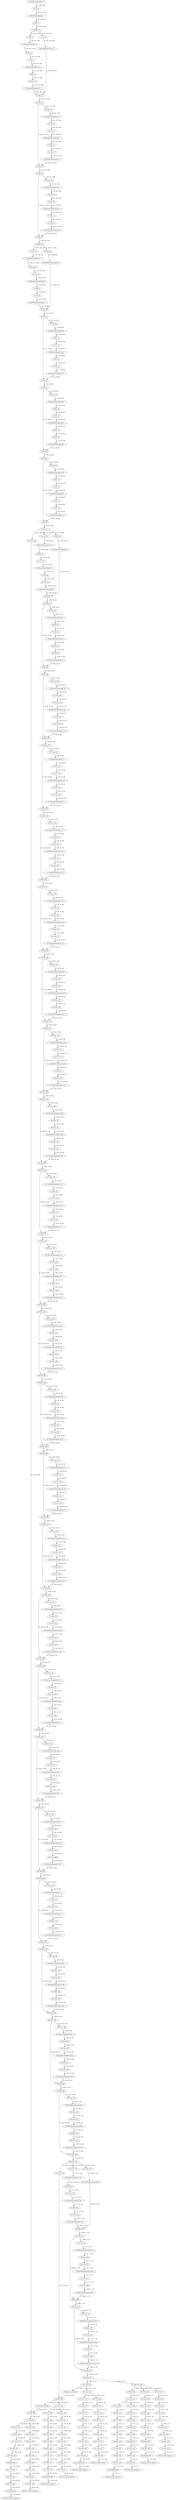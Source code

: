 strict digraph  {
"0 Conv_0" [id=0, type=Conv];
"1 BatchNormalization_1" [id=1, type=BatchNormalization];
"2 Relu_2" [id=2, type=Relu];
"3 MaxPool_3" [id=3, type=MaxPool];
"4 Conv_4" [id=4, type=Conv];
"5 BatchNormalization_5" [id=5, type=BatchNormalization];
"6 Relu_6" [id=6, type=Relu];
"7 Conv_7" [id=7, type=Conv];
"8 BatchNormalization_8" [id=8, type=BatchNormalization];
"9 Relu_9" [id=9, type=Relu];
"10 Conv_10" [id=10, type=Conv];
"11 BatchNormalization_11" [id=11, type=BatchNormalization];
"12 Conv_12" [id=12, type=Conv];
"13 BatchNormalization_13" [id=13, type=BatchNormalization];
"14 Add_14" [id=14, type=Add];
"15 Relu_15" [id=15, type=Relu];
"16 Conv_16" [id=16, type=Conv];
"17 BatchNormalization_17" [id=17, type=BatchNormalization];
"18 Relu_18" [id=18, type=Relu];
"19 Conv_19" [id=19, type=Conv];
"20 BatchNormalization_20" [id=20, type=BatchNormalization];
"21 Relu_21" [id=21, type=Relu];
"22 Conv_22" [id=22, type=Conv];
"23 BatchNormalization_23" [id=23, type=BatchNormalization];
"24 Add_24" [id=24, type=Add];
"25 Relu_25" [id=25, type=Relu];
"26 Conv_26" [id=26, type=Conv];
"27 BatchNormalization_27" [id=27, type=BatchNormalization];
"28 Relu_28" [id=28, type=Relu];
"29 Conv_29" [id=29, type=Conv];
"30 BatchNormalization_30" [id=30, type=BatchNormalization];
"31 Relu_31" [id=31, type=Relu];
"32 Conv_32" [id=32, type=Conv];
"33 BatchNormalization_33" [id=33, type=BatchNormalization];
"34 Add_34" [id=34, type=Add];
"35 Relu_35" [id=35, type=Relu];
"36 Conv_36" [id=36, type=Conv];
"37 BatchNormalization_37" [id=37, type=BatchNormalization];
"38 Relu_38" [id=38, type=Relu];
"39 Conv_39" [id=39, type=Conv];
"40 BatchNormalization_40" [id=40, type=BatchNormalization];
"41 Relu_41" [id=41, type=Relu];
"42 Conv_42" [id=42, type=Conv];
"43 BatchNormalization_43" [id=43, type=BatchNormalization];
"44 Conv_44" [id=44, type=Conv];
"45 BatchNormalization_45" [id=45, type=BatchNormalization];
"46 Add_46" [id=46, type=Add];
"47 Relu_47" [id=47, type=Relu];
"48 Conv_48" [id=48, type=Conv];
"49 BatchNormalization_49" [id=49, type=BatchNormalization];
"50 Relu_50" [id=50, type=Relu];
"51 Conv_51" [id=51, type=Conv];
"52 BatchNormalization_52" [id=52, type=BatchNormalization];
"53 Relu_53" [id=53, type=Relu];
"54 Conv_54" [id=54, type=Conv];
"55 BatchNormalization_55" [id=55, type=BatchNormalization];
"56 Add_56" [id=56, type=Add];
"57 Relu_57" [id=57, type=Relu];
"58 Conv_58" [id=58, type=Conv];
"59 BatchNormalization_59" [id=59, type=BatchNormalization];
"60 Relu_60" [id=60, type=Relu];
"61 Conv_61" [id=61, type=Conv];
"62 BatchNormalization_62" [id=62, type=BatchNormalization];
"63 Relu_63" [id=63, type=Relu];
"64 Conv_64" [id=64, type=Conv];
"65 BatchNormalization_65" [id=65, type=BatchNormalization];
"66 Add_66" [id=66, type=Add];
"67 Relu_67" [id=67, type=Relu];
"68 Conv_68" [id=68, type=Conv];
"69 BatchNormalization_69" [id=69, type=BatchNormalization];
"70 Relu_70" [id=70, type=Relu];
"71 Conv_71" [id=71, type=Conv];
"72 BatchNormalization_72" [id=72, type=BatchNormalization];
"73 Relu_73" [id=73, type=Relu];
"74 Conv_74" [id=74, type=Conv];
"75 BatchNormalization_75" [id=75, type=BatchNormalization];
"76 Add_76" [id=76, type=Add];
"77 Relu_77" [id=77, type=Relu];
"78 Conv_78" [id=78, type=Conv];
"79 BatchNormalization_79" [id=79, type=BatchNormalization];
"80 Relu_80" [id=80, type=Relu];
"81 Conv_81" [id=81, type=Conv];
"82 BatchNormalization_82" [id=82, type=BatchNormalization];
"83 Relu_83" [id=83, type=Relu];
"84 Conv_84" [id=84, type=Conv];
"85 BatchNormalization_85" [id=85, type=BatchNormalization];
"86 Conv_86" [id=86, type=Conv];
"87 BatchNormalization_87" [id=87, type=BatchNormalization];
"88 Add_88" [id=88, type=Add];
"89 Relu_89" [id=89, type=Relu];
"90 Conv_90" [id=90, type=Conv];
"91 BatchNormalization_91" [id=91, type=BatchNormalization];
"92 Relu_92" [id=92, type=Relu];
"93 Conv_93" [id=93, type=Conv];
"94 BatchNormalization_94" [id=94, type=BatchNormalization];
"95 Relu_95" [id=95, type=Relu];
"96 Conv_96" [id=96, type=Conv];
"97 BatchNormalization_97" [id=97, type=BatchNormalization];
"98 Add_98" [id=98, type=Add];
"99 Relu_99" [id=99, type=Relu];
"100 Conv_100" [id=100, type=Conv];
"101 BatchNormalization_101" [id=101, type=BatchNormalization];
"102 Relu_102" [id=102, type=Relu];
"103 Conv_103" [id=103, type=Conv];
"104 BatchNormalization_104" [id=104, type=BatchNormalization];
"105 Relu_105" [id=105, type=Relu];
"106 Conv_106" [id=106, type=Conv];
"107 BatchNormalization_107" [id=107, type=BatchNormalization];
"108 Add_108" [id=108, type=Add];
"109 Relu_109" [id=109, type=Relu];
"110 Conv_110" [id=110, type=Conv];
"111 BatchNormalization_111" [id=111, type=BatchNormalization];
"112 Relu_112" [id=112, type=Relu];
"113 Conv_113" [id=113, type=Conv];
"114 BatchNormalization_114" [id=114, type=BatchNormalization];
"115 Relu_115" [id=115, type=Relu];
"116 Conv_116" [id=116, type=Conv];
"117 BatchNormalization_117" [id=117, type=BatchNormalization];
"118 Add_118" [id=118, type=Add];
"119 Relu_119" [id=119, type=Relu];
"120 Conv_120" [id=120, type=Conv];
"121 BatchNormalization_121" [id=121, type=BatchNormalization];
"122 Relu_122" [id=122, type=Relu];
"123 Conv_123" [id=123, type=Conv];
"124 BatchNormalization_124" [id=124, type=BatchNormalization];
"125 Relu_125" [id=125, type=Relu];
"126 Conv_126" [id=126, type=Conv];
"127 BatchNormalization_127" [id=127, type=BatchNormalization];
"128 Add_128" [id=128, type=Add];
"129 Relu_129" [id=129, type=Relu];
"130 Conv_130" [id=130, type=Conv];
"131 BatchNormalization_131" [id=131, type=BatchNormalization];
"132 Relu_132" [id=132, type=Relu];
"133 Conv_133" [id=133, type=Conv];
"134 BatchNormalization_134" [id=134, type=BatchNormalization];
"135 Relu_135" [id=135, type=Relu];
"136 Conv_136" [id=136, type=Conv];
"137 BatchNormalization_137" [id=137, type=BatchNormalization];
"138 Add_138" [id=138, type=Add];
"139 Relu_139" [id=139, type=Relu];
"140 Conv_140" [id=140, type=Conv];
"141 BatchNormalization_141" [id=141, type=BatchNormalization];
"142 Relu_142" [id=142, type=Relu];
"143 Conv_143" [id=143, type=Conv];
"144 BatchNormalization_144" [id=144, type=BatchNormalization];
"145 Relu_145" [id=145, type=Relu];
"146 Conv_146" [id=146, type=Conv];
"147 BatchNormalization_147" [id=147, type=BatchNormalization];
"148 Add_148" [id=148, type=Add];
"149 Relu_149" [id=149, type=Relu];
"150 Conv_150" [id=150, type=Conv];
"151 BatchNormalization_151" [id=151, type=BatchNormalization];
"152 Relu_152" [id=152, type=Relu];
"153 Conv_153" [id=153, type=Conv];
"154 BatchNormalization_154" [id=154, type=BatchNormalization];
"155 Relu_155" [id=155, type=Relu];
"156 Conv_156" [id=156, type=Conv];
"157 BatchNormalization_157" [id=157, type=BatchNormalization];
"158 Add_158" [id=158, type=Add];
"159 Relu_159" [id=159, type=Relu];
"160 Conv_160" [id=160, type=Conv];
"161 BatchNormalization_161" [id=161, type=BatchNormalization];
"162 Relu_162" [id=162, type=Relu];
"163 Conv_163" [id=163, type=Conv];
"164 BatchNormalization_164" [id=164, type=BatchNormalization];
"165 Relu_165" [id=165, type=Relu];
"166 Conv_166" [id=166, type=Conv];
"167 BatchNormalization_167" [id=167, type=BatchNormalization];
"168 Add_168" [id=168, type=Add];
"169 Relu_169" [id=169, type=Relu];
"170 Conv_170" [id=170, type=Conv];
"171 BatchNormalization_171" [id=171, type=BatchNormalization];
"172 Relu_172" [id=172, type=Relu];
"173 Conv_173" [id=173, type=Conv];
"174 BatchNormalization_174" [id=174, type=BatchNormalization];
"175 Relu_175" [id=175, type=Relu];
"176 Conv_176" [id=176, type=Conv];
"177 BatchNormalization_177" [id=177, type=BatchNormalization];
"178 Add_178" [id=178, type=Add];
"179 Relu_179" [id=179, type=Relu];
"180 Conv_180" [id=180, type=Conv];
"181 BatchNormalization_181" [id=181, type=BatchNormalization];
"182 Relu_182" [id=182, type=Relu];
"183 Conv_183" [id=183, type=Conv];
"184 BatchNormalization_184" [id=184, type=BatchNormalization];
"185 Relu_185" [id=185, type=Relu];
"186 Conv_186" [id=186, type=Conv];
"187 BatchNormalization_187" [id=187, type=BatchNormalization];
"188 Add_188" [id=188, type=Add];
"189 Relu_189" [id=189, type=Relu];
"190 Conv_190" [id=190, type=Conv];
"191 BatchNormalization_191" [id=191, type=BatchNormalization];
"192 Relu_192" [id=192, type=Relu];
"193 Conv_193" [id=193, type=Conv];
"194 BatchNormalization_194" [id=194, type=BatchNormalization];
"195 Relu_195" [id=195, type=Relu];
"196 Conv_196" [id=196, type=Conv];
"197 BatchNormalization_197" [id=197, type=BatchNormalization];
"198 Add_198" [id=198, type=Add];
"199 Relu_199" [id=199, type=Relu];
"200 Conv_200" [id=200, type=Conv];
"201 BatchNormalization_201" [id=201, type=BatchNormalization];
"202 Relu_202" [id=202, type=Relu];
"203 Conv_203" [id=203, type=Conv];
"204 BatchNormalization_204" [id=204, type=BatchNormalization];
"205 Relu_205" [id=205, type=Relu];
"206 Conv_206" [id=206, type=Conv];
"207 BatchNormalization_207" [id=207, type=BatchNormalization];
"208 Add_208" [id=208, type=Add];
"209 Relu_209" [id=209, type=Relu];
"210 Conv_210" [id=210, type=Conv];
"211 BatchNormalization_211" [id=211, type=BatchNormalization];
"212 Relu_212" [id=212, type=Relu];
"213 Conv_213" [id=213, type=Conv];
"214 BatchNormalization_214" [id=214, type=BatchNormalization];
"215 Relu_215" [id=215, type=Relu];
"216 Conv_216" [id=216, type=Conv];
"217 BatchNormalization_217" [id=217, type=BatchNormalization];
"218 Add_218" [id=218, type=Add];
"219 Relu_219" [id=219, type=Relu];
"220 Conv_220" [id=220, type=Conv];
"221 BatchNormalization_221" [id=221, type=BatchNormalization];
"222 Relu_222" [id=222, type=Relu];
"223 Conv_223" [id=223, type=Conv];
"224 BatchNormalization_224" [id=224, type=BatchNormalization];
"225 Relu_225" [id=225, type=Relu];
"226 Conv_226" [id=226, type=Conv];
"227 BatchNormalization_227" [id=227, type=BatchNormalization];
"228 Add_228" [id=228, type=Add];
"229 Relu_229" [id=229, type=Relu];
"230 Conv_230" [id=230, type=Conv];
"231 BatchNormalization_231" [id=231, type=BatchNormalization];
"232 Relu_232" [id=232, type=Relu];
"233 Conv_233" [id=233, type=Conv];
"234 BatchNormalization_234" [id=234, type=BatchNormalization];
"235 Relu_235" [id=235, type=Relu];
"236 Conv_236" [id=236, type=Conv];
"237 BatchNormalization_237" [id=237, type=BatchNormalization];
"238 Add_238" [id=238, type=Add];
"239 Relu_239" [id=239, type=Relu];
"240 Conv_240" [id=240, type=Conv];
"241 BatchNormalization_241" [id=241, type=BatchNormalization];
"242 Relu_242" [id=242, type=Relu];
"243 Conv_243" [id=243, type=Conv];
"244 BatchNormalization_244" [id=244, type=BatchNormalization];
"245 Relu_245" [id=245, type=Relu];
"246 Conv_246" [id=246, type=Conv];
"247 BatchNormalization_247" [id=247, type=BatchNormalization];
"248 Add_248" [id=248, type=Add];
"249 Relu_249" [id=249, type=Relu];
"250 Conv_250" [id=250, type=Conv];
"251 BatchNormalization_251" [id=251, type=BatchNormalization];
"252 Relu_252" [id=252, type=Relu];
"253 Conv_253" [id=253, type=Conv];
"254 BatchNormalization_254" [id=254, type=BatchNormalization];
"255 Relu_255" [id=255, type=Relu];
"256 Conv_256" [id=256, type=Conv];
"257 BatchNormalization_257" [id=257, type=BatchNormalization];
"258 Add_258" [id=258, type=Add];
"259 Relu_259" [id=259, type=Relu];
"260 Conv_260" [id=260, type=Conv];
"261 BatchNormalization_261" [id=261, type=BatchNormalization];
"262 Relu_262" [id=262, type=Relu];
"263 Conv_263" [id=263, type=Conv];
"264 BatchNormalization_264" [id=264, type=BatchNormalization];
"265 Relu_265" [id=265, type=Relu];
"266 Conv_266" [id=266, type=Conv];
"267 BatchNormalization_267" [id=267, type=BatchNormalization];
"268 Add_268" [id=268, type=Add];
"269 Relu_269" [id=269, type=Relu];
"270 Conv_270" [id=270, type=Conv];
"271 BatchNormalization_271" [id=271, type=BatchNormalization];
"272 Relu_272" [id=272, type=Relu];
"273 Conv_273" [id=273, type=Conv];
"274 BatchNormalization_274" [id=274, type=BatchNormalization];
"275 Relu_275" [id=275, type=Relu];
"276 Conv_276" [id=276, type=Conv];
"277 BatchNormalization_277" [id=277, type=BatchNormalization];
"278 Add_278" [id=278, type=Add];
"279 Relu_279" [id=279, type=Relu];
"280 Conv_280" [id=280, type=Conv];
"281 BatchNormalization_281" [id=281, type=BatchNormalization];
"282 Relu_282" [id=282, type=Relu];
"283 Conv_283" [id=283, type=Conv];
"284 BatchNormalization_284" [id=284, type=BatchNormalization];
"285 Relu_285" [id=285, type=Relu];
"286 Conv_286" [id=286, type=Conv];
"287 BatchNormalization_287" [id=287, type=BatchNormalization];
"288 Add_288" [id=288, type=Add];
"289 Relu_289" [id=289, type=Relu];
"290 Conv_290" [id=290, type=Conv];
"291 BatchNormalization_291" [id=291, type=BatchNormalization];
"292 Relu_292" [id=292, type=Relu];
"293 Conv_293" [id=293, type=Conv];
"294 BatchNormalization_294" [id=294, type=BatchNormalization];
"295 Relu_295" [id=295, type=Relu];
"296 Conv_296" [id=296, type=Conv];
"297 BatchNormalization_297" [id=297, type=BatchNormalization];
"298 Add_298" [id=298, type=Add];
"299 Relu_299" [id=299, type=Relu];
"300 Conv_300" [id=300, type=Conv];
"301 BatchNormalization_301" [id=301, type=BatchNormalization];
"302 Relu_302" [id=302, type=Relu];
"303 Conv_303" [id=303, type=Conv];
"304 BatchNormalization_304" [id=304, type=BatchNormalization];
"305 Relu_305" [id=305, type=Relu];
"306 Conv_306" [id=306, type=Conv];
"307 BatchNormalization_307" [id=307, type=BatchNormalization];
"308 Add_308" [id=308, type=Add];
"309 Relu_309" [id=309, type=Relu];
"310 Conv_310" [id=310, type=Conv];
"311 BatchNormalization_311" [id=311, type=BatchNormalization];
"312 Relu_312" [id=312, type=Relu];
"313 Conv_313" [id=313, type=Conv];
"314 BatchNormalization_314" [id=314, type=BatchNormalization];
"315 Relu_315" [id=315, type=Relu];
"316 Conv_316" [id=316, type=Conv];
"317 BatchNormalization_317" [id=317, type=BatchNormalization];
"318 Conv_318" [id=318, type=Conv];
"319 BatchNormalization_319" [id=319, type=BatchNormalization];
"320 Add_320" [id=320, type=Add];
"321 Relu_321" [id=321, type=Relu];
"322 Conv_322" [id=322, type=Conv];
"323 BatchNormalization_323" [id=323, type=BatchNormalization];
"324 Relu_324" [id=324, type=Relu];
"325 Conv_325" [id=325, type=Conv];
"326 BatchNormalization_326" [id=326, type=BatchNormalization];
"327 Relu_327" [id=327, type=Relu];
"328 Conv_328" [id=328, type=Conv];
"329 BatchNormalization_329" [id=329, type=BatchNormalization];
"330 Add_330" [id=330, type=Add];
"331 Relu_331" [id=331, type=Relu];
"332 Conv_332" [id=332, type=Conv];
"333 BatchNormalization_333" [id=333, type=BatchNormalization];
"334 Relu_334" [id=334, type=Relu];
"335 Conv_335" [id=335, type=Conv];
"336 BatchNormalization_336" [id=336, type=BatchNormalization];
"337 Relu_337" [id=337, type=Relu];
"338 Conv_338" [id=338, type=Conv];
"339 BatchNormalization_339" [id=339, type=BatchNormalization];
"340 Add_340" [id=340, type=Add];
"341 Relu_341" [id=341, type=Relu];
"342 Conv_342" [id=342, type=Conv];
"343 Conv_343" [id=343, type=Conv];
"344 Resize_nncf_345" [id=344, type=Resize];
"345 Add_345" [id=345, type=Add];
"346 Conv_346" [id=346, type=Conv];
"347 Resize_nncf_349" [id=347, type=Resize];
"348 Add_348" [id=348, type=Add];
"349 Conv_349" [id=349, type=Conv];
"350 Relu_350" [id=350, type=Relu];
"351 Conv_351" [id=351, type=Conv];
"352 Conv_352" [id=352, type=Conv];
"353 Conv_353" [id=353, type=Conv];
"354 Conv_354" [id=354, type=Conv];
"355 Conv_355" [id=355, type=Conv];
"356 Relu_356" [id=356, type=Relu];
"357 Conv_357" [id=357, type=Conv];
"358 Relu_358" [id=358, type=Relu];
"359 Conv_359" [id=359, type=Conv];
"360 Relu_360" [id=360, type=Relu];
"361 Conv_361" [id=361, type=Conv];
"362 Relu_362" [id=362, type=Relu];
"363 Conv_363" [id=363, type=Conv];
"364 Conv_364" [id=364, type=Conv];
"365 Relu_365" [id=365, type=Relu];
"366 Conv_366" [id=366, type=Conv];
"367 Relu_367" [id=367, type=Relu];
"368 Conv_368" [id=368, type=Conv];
"369 Relu_369" [id=369, type=Relu];
"370 Conv_370" [id=370, type=Conv];
"371 Relu_371" [id=371, type=Relu];
"372 Conv_372" [id=372, type=Conv];
"373 Conv_373" [id=373, type=Conv];
"374 Relu_374" [id=374, type=Relu];
"375 Conv_375" [id=375, type=Conv];
"376 Relu_376" [id=376, type=Relu];
"377 Conv_377" [id=377, type=Conv];
"378 Relu_378" [id=378, type=Relu];
"379 Conv_379" [id=379, type=Conv];
"380 Relu_380" [id=380, type=Relu];
"381 Conv_381" [id=381, type=Conv];
"382 Conv_382" [id=382, type=Conv];
"383 Relu_383" [id=383, type=Relu];
"384 Conv_384" [id=384, type=Conv];
"385 Relu_385" [id=385, type=Relu];
"386 Conv_386" [id=386, type=Conv];
"387 Relu_387" [id=387, type=Relu];
"388 Conv_388" [id=388, type=Conv];
"389 Relu_389" [id=389, type=Relu];
"390 Conv_390" [id=390, type=Conv];
"391 Conv_391" [id=391, type=Conv];
"392 Relu_392" [id=392, type=Relu];
"393 Conv_393" [id=393, type=Conv];
"394 Relu_394" [id=394, type=Relu];
"395 Conv_395" [id=395, type=Conv];
"396 Relu_396" [id=396, type=Relu];
"397 Conv_397" [id=397, type=Conv];
"398 Relu_398" [id=398, type=Relu];
"399 Conv_399" [id=399, type=Conv];
"400 Conv_400" [id=400, type=Conv];
"401 Relu_401" [id=401, type=Relu];
"402 Conv_402" [id=402, type=Conv];
"403 Relu_403" [id=403, type=Relu];
"404 Conv_404" [id=404, type=Conv];
"405 Relu_405" [id=405, type=Relu];
"406 Conv_406" [id=406, type=Conv];
"407 Relu_407" [id=407, type=Relu];
"408 Conv_408" [id=408, type=Conv];
"409 Conv_409" [id=409, type=Conv];
"410 Relu_410" [id=410, type=Relu];
"411 Conv_411" [id=411, type=Conv];
"412 Relu_412" [id=412, type=Relu];
"413 Conv_413" [id=413, type=Conv];
"414 Relu_414" [id=414, type=Relu];
"415 Conv_415" [id=415, type=Conv];
"416 Relu_416" [id=416, type=Relu];
"417 Conv_417" [id=417, type=Conv];
"418 Conv_418" [id=418, type=Conv];
"419 Relu_419" [id=419, type=Relu];
"420 Conv_420" [id=420, type=Conv];
"421 Relu_421" [id=421, type=Relu];
"422 Conv_422" [id=422, type=Conv];
"423 Relu_423" [id=423, type=Relu];
"424 Conv_424" [id=424, type=Conv];
"425 Relu_425" [id=425, type=Relu];
"426 Conv_426" [id=426, type=Conv];
"427 Conv_427" [id=427, type=Conv];
"428 Relu_428" [id=428, type=Relu];
"429 Conv_429" [id=429, type=Conv];
"430 Relu_430" [id=430, type=Relu];
"431 Conv_431" [id=431, type=Conv];
"432 Relu_432" [id=432, type=Relu];
"433 Conv_433" [id=433, type=Conv];
"434 Relu_434" [id=434, type=Relu];
"435 Conv_435" [id=435, type=Conv];
"436 Conv_436" [id=436, type=Conv];
"437 Relu_437" [id=437, type=Relu];
"438 Conv_438" [id=438, type=Conv];
"439 Relu_439" [id=439, type=Relu];
"440 Conv_440" [id=440, type=Conv];
"441 Relu_441" [id=441, type=Relu];
"442 Conv_442" [id=442, type=Conv];
"443 Relu_443" [id=443, type=Relu];
"444 Conv_444" [id=444, type=Conv];
"445 Sigmoid_445" [id=445, type=Sigmoid];
"446 Sigmoid_446" [id=446, type=Sigmoid];
"447 Sigmoid_447" [id=447, type=Sigmoid];
"448 Sigmoid_448" [id=448, type=Sigmoid];
"449 Sigmoid_449" [id=449, type=Sigmoid];
"450 nncf_model_input_0" [id=450, type=nncf_model_input];
"451 nncf_model_output_0" [id=451, type=nncf_model_output];
"452 nncf_model_output_1" [id=452, type=nncf_model_output];
"453 nncf_model_output_2" [id=453, type=nncf_model_output];
"454 nncf_model_output_3" [id=454, type=nncf_model_output];
"455 nncf_model_output_4" [id=455, type=nncf_model_output];
"456 nncf_model_output_5" [id=456, type=nncf_model_output];
"457 nncf_model_output_6" [id=457, type=nncf_model_output];
"458 nncf_model_output_7" [id=458, type=nncf_model_output];
"459 nncf_model_output_8" [id=459, type=nncf_model_output];
"460 nncf_model_output_9" [id=460, type=nncf_model_output];
"0 Conv_0" -> "1 BatchNormalization_1"  [label="[1, 64, 240, 320]", style=solid];
"1 BatchNormalization_1" -> "2 Relu_2"  [label="[1, 64, 240, 320]", style=solid];
"2 Relu_2" -> "3 MaxPool_3"  [label="[1, 64, 240, 320]", style=solid];
"3 MaxPool_3" -> "4 Conv_4"  [label="[1, 64, 120, 160]", style=solid];
"3 MaxPool_3" -> "12 Conv_12"  [label="[1, 64, 120, 160]", style=solid];
"4 Conv_4" -> "5 BatchNormalization_5"  [label="[1, 64, 120, 160]", style=solid];
"5 BatchNormalization_5" -> "6 Relu_6"  [label="[1, 64, 120, 160]", style=solid];
"6 Relu_6" -> "7 Conv_7"  [label="[1, 64, 120, 160]", style=solid];
"7 Conv_7" -> "8 BatchNormalization_8"  [label="[1, 64, 120, 160]", style=solid];
"8 BatchNormalization_8" -> "9 Relu_9"  [label="[1, 64, 120, 160]", style=solid];
"9 Relu_9" -> "10 Conv_10"  [label="[1, 64, 120, 160]", style=solid];
"10 Conv_10" -> "11 BatchNormalization_11"  [label="[1, 256, 120, 160]", style=solid];
"11 BatchNormalization_11" -> "14 Add_14"  [label="[1, 256, 120, 160]", style=solid];
"12 Conv_12" -> "13 BatchNormalization_13"  [label="[1, 256, 120, 160]", style=solid];
"13 BatchNormalization_13" -> "14 Add_14"  [label="[1, 256, 120, 160]", style=solid];
"14 Add_14" -> "15 Relu_15"  [label="[1, 256, 120, 160]", style=solid];
"15 Relu_15" -> "16 Conv_16"  [label="[1, 256, 120, 160]", style=solid];
"15 Relu_15" -> "24 Add_24"  [label="[1, 256, 120, 160]", style=solid];
"16 Conv_16" -> "17 BatchNormalization_17"  [label="[1, 64, 120, 160]", style=solid];
"17 BatchNormalization_17" -> "18 Relu_18"  [label="[1, 64, 120, 160]", style=solid];
"18 Relu_18" -> "19 Conv_19"  [label="[1, 64, 120, 160]", style=solid];
"19 Conv_19" -> "20 BatchNormalization_20"  [label="[1, 64, 120, 160]", style=solid];
"20 BatchNormalization_20" -> "21 Relu_21"  [label="[1, 64, 120, 160]", style=solid];
"21 Relu_21" -> "22 Conv_22"  [label="[1, 64, 120, 160]", style=solid];
"22 Conv_22" -> "23 BatchNormalization_23"  [label="[1, 256, 120, 160]", style=solid];
"23 BatchNormalization_23" -> "24 Add_24"  [label="[1, 256, 120, 160]", style=solid];
"24 Add_24" -> "25 Relu_25"  [label="[1, 256, 120, 160]", style=solid];
"25 Relu_25" -> "26 Conv_26"  [label="[1, 256, 120, 160]", style=solid];
"25 Relu_25" -> "34 Add_34"  [label="[1, 256, 120, 160]", style=solid];
"26 Conv_26" -> "27 BatchNormalization_27"  [label="[1, 64, 120, 160]", style=solid];
"27 BatchNormalization_27" -> "28 Relu_28"  [label="[1, 64, 120, 160]", style=solid];
"28 Relu_28" -> "29 Conv_29"  [label="[1, 64, 120, 160]", style=solid];
"29 Conv_29" -> "30 BatchNormalization_30"  [label="[1, 64, 120, 160]", style=solid];
"30 BatchNormalization_30" -> "31 Relu_31"  [label="[1, 64, 120, 160]", style=solid];
"31 Relu_31" -> "32 Conv_32"  [label="[1, 64, 120, 160]", style=solid];
"32 Conv_32" -> "33 BatchNormalization_33"  [label="[1, 256, 120, 160]", style=solid];
"33 BatchNormalization_33" -> "34 Add_34"  [label="[1, 256, 120, 160]", style=solid];
"34 Add_34" -> "35 Relu_35"  [label="[1, 256, 120, 160]", style=solid];
"35 Relu_35" -> "36 Conv_36"  [label="[1, 256, 120, 160]", style=solid];
"35 Relu_35" -> "44 Conv_44"  [label="[1, 256, 120, 160]", style=solid];
"36 Conv_36" -> "37 BatchNormalization_37"  [label="[1, 128, 120, 160]", style=solid];
"37 BatchNormalization_37" -> "38 Relu_38"  [label="[1, 128, 120, 160]", style=solid];
"38 Relu_38" -> "39 Conv_39"  [label="[1, 128, 120, 160]", style=solid];
"39 Conv_39" -> "40 BatchNormalization_40"  [label="[1, 128, 60, 80]", style=solid];
"40 BatchNormalization_40" -> "41 Relu_41"  [label="[1, 128, 60, 80]", style=solid];
"41 Relu_41" -> "42 Conv_42"  [label="[1, 128, 60, 80]", style=solid];
"42 Conv_42" -> "43 BatchNormalization_43"  [label="[1, 512, 60, 80]", style=solid];
"43 BatchNormalization_43" -> "46 Add_46"  [label="[1, 512, 60, 80]", style=solid];
"44 Conv_44" -> "45 BatchNormalization_45"  [label="[1, 512, 60, 80]", style=solid];
"45 BatchNormalization_45" -> "46 Add_46"  [label="[1, 512, 60, 80]", style=solid];
"46 Add_46" -> "47 Relu_47"  [label="[1, 512, 60, 80]", style=solid];
"47 Relu_47" -> "48 Conv_48"  [label="[1, 512, 60, 80]", style=solid];
"47 Relu_47" -> "56 Add_56"  [label="[1, 512, 60, 80]", style=solid];
"48 Conv_48" -> "49 BatchNormalization_49"  [label="[1, 128, 60, 80]", style=solid];
"49 BatchNormalization_49" -> "50 Relu_50"  [label="[1, 128, 60, 80]", style=solid];
"50 Relu_50" -> "51 Conv_51"  [label="[1, 128, 60, 80]", style=solid];
"51 Conv_51" -> "52 BatchNormalization_52"  [label="[1, 128, 60, 80]", style=solid];
"52 BatchNormalization_52" -> "53 Relu_53"  [label="[1, 128, 60, 80]", style=solid];
"53 Relu_53" -> "54 Conv_54"  [label="[1, 128, 60, 80]", style=solid];
"54 Conv_54" -> "55 BatchNormalization_55"  [label="[1, 512, 60, 80]", style=solid];
"55 BatchNormalization_55" -> "56 Add_56"  [label="[1, 512, 60, 80]", style=solid];
"56 Add_56" -> "57 Relu_57"  [label="[1, 512, 60, 80]", style=solid];
"57 Relu_57" -> "58 Conv_58"  [label="[1, 512, 60, 80]", style=solid];
"57 Relu_57" -> "66 Add_66"  [label="[1, 512, 60, 80]", style=solid];
"58 Conv_58" -> "59 BatchNormalization_59"  [label="[1, 128, 60, 80]", style=solid];
"59 BatchNormalization_59" -> "60 Relu_60"  [label="[1, 128, 60, 80]", style=solid];
"60 Relu_60" -> "61 Conv_61"  [label="[1, 128, 60, 80]", style=solid];
"61 Conv_61" -> "62 BatchNormalization_62"  [label="[1, 128, 60, 80]", style=solid];
"62 BatchNormalization_62" -> "63 Relu_63"  [label="[1, 128, 60, 80]", style=solid];
"63 Relu_63" -> "64 Conv_64"  [label="[1, 128, 60, 80]", style=solid];
"64 Conv_64" -> "65 BatchNormalization_65"  [label="[1, 512, 60, 80]", style=solid];
"65 BatchNormalization_65" -> "66 Add_66"  [label="[1, 512, 60, 80]", style=solid];
"66 Add_66" -> "67 Relu_67"  [label="[1, 512, 60, 80]", style=solid];
"67 Relu_67" -> "68 Conv_68"  [label="[1, 512, 60, 80]", style=solid];
"67 Relu_67" -> "76 Add_76"  [label="[1, 512, 60, 80]", style=solid];
"68 Conv_68" -> "69 BatchNormalization_69"  [label="[1, 128, 60, 80]", style=solid];
"69 BatchNormalization_69" -> "70 Relu_70"  [label="[1, 128, 60, 80]", style=solid];
"70 Relu_70" -> "71 Conv_71"  [label="[1, 128, 60, 80]", style=solid];
"71 Conv_71" -> "72 BatchNormalization_72"  [label="[1, 128, 60, 80]", style=solid];
"72 BatchNormalization_72" -> "73 Relu_73"  [label="[1, 128, 60, 80]", style=solid];
"73 Relu_73" -> "74 Conv_74"  [label="[1, 128, 60, 80]", style=solid];
"74 Conv_74" -> "75 BatchNormalization_75"  [label="[1, 512, 60, 80]", style=solid];
"75 BatchNormalization_75" -> "76 Add_76"  [label="[1, 512, 60, 80]", style=solid];
"76 Add_76" -> "77 Relu_77"  [label="[1, 512, 60, 80]", style=solid];
"77 Relu_77" -> "78 Conv_78"  [label="[1, 512, 60, 80]", style=solid];
"77 Relu_77" -> "86 Conv_86"  [label="[1, 512, 60, 80]", style=solid];
"77 Relu_77" -> "346 Conv_346"  [label="[1, 512, 60, 80]", style=solid];
"78 Conv_78" -> "79 BatchNormalization_79"  [label="[1, 256, 60, 80]", style=solid];
"79 BatchNormalization_79" -> "80 Relu_80"  [label="[1, 256, 60, 80]", style=solid];
"80 Relu_80" -> "81 Conv_81"  [label="[1, 256, 60, 80]", style=solid];
"81 Conv_81" -> "82 BatchNormalization_82"  [label="[1, 256, 30, 40]", style=solid];
"82 BatchNormalization_82" -> "83 Relu_83"  [label="[1, 256, 30, 40]", style=solid];
"83 Relu_83" -> "84 Conv_84"  [label="[1, 256, 30, 40]", style=solid];
"84 Conv_84" -> "85 BatchNormalization_85"  [label="[1, 1024, 30, 40]", style=solid];
"85 BatchNormalization_85" -> "88 Add_88"  [label="[1, 1024, 30, 40]", style=solid];
"86 Conv_86" -> "87 BatchNormalization_87"  [label="[1, 1024, 30, 40]", style=solid];
"87 BatchNormalization_87" -> "88 Add_88"  [label="[1, 1024, 30, 40]", style=solid];
"88 Add_88" -> "89 Relu_89"  [label="[1, 1024, 30, 40]", style=solid];
"89 Relu_89" -> "90 Conv_90"  [label="[1, 1024, 30, 40]", style=solid];
"89 Relu_89" -> "98 Add_98"  [label="[1, 1024, 30, 40]", style=solid];
"90 Conv_90" -> "91 BatchNormalization_91"  [label="[1, 256, 30, 40]", style=solid];
"91 BatchNormalization_91" -> "92 Relu_92"  [label="[1, 256, 30, 40]", style=solid];
"92 Relu_92" -> "93 Conv_93"  [label="[1, 256, 30, 40]", style=solid];
"93 Conv_93" -> "94 BatchNormalization_94"  [label="[1, 256, 30, 40]", style=solid];
"94 BatchNormalization_94" -> "95 Relu_95"  [label="[1, 256, 30, 40]", style=solid];
"95 Relu_95" -> "96 Conv_96"  [label="[1, 256, 30, 40]", style=solid];
"96 Conv_96" -> "97 BatchNormalization_97"  [label="[1, 1024, 30, 40]", style=solid];
"97 BatchNormalization_97" -> "98 Add_98"  [label="[1, 1024, 30, 40]", style=solid];
"98 Add_98" -> "99 Relu_99"  [label="[1, 1024, 30, 40]", style=solid];
"99 Relu_99" -> "100 Conv_100"  [label="[1, 1024, 30, 40]", style=solid];
"99 Relu_99" -> "108 Add_108"  [label="[1, 1024, 30, 40]", style=solid];
"100 Conv_100" -> "101 BatchNormalization_101"  [label="[1, 256, 30, 40]", style=solid];
"101 BatchNormalization_101" -> "102 Relu_102"  [label="[1, 256, 30, 40]", style=solid];
"102 Relu_102" -> "103 Conv_103"  [label="[1, 256, 30, 40]", style=solid];
"103 Conv_103" -> "104 BatchNormalization_104"  [label="[1, 256, 30, 40]", style=solid];
"104 BatchNormalization_104" -> "105 Relu_105"  [label="[1, 256, 30, 40]", style=solid];
"105 Relu_105" -> "106 Conv_106"  [label="[1, 256, 30, 40]", style=solid];
"106 Conv_106" -> "107 BatchNormalization_107"  [label="[1, 1024, 30, 40]", style=solid];
"107 BatchNormalization_107" -> "108 Add_108"  [label="[1, 1024, 30, 40]", style=solid];
"108 Add_108" -> "109 Relu_109"  [label="[1, 1024, 30, 40]", style=solid];
"109 Relu_109" -> "110 Conv_110"  [label="[1, 1024, 30, 40]", style=solid];
"109 Relu_109" -> "118 Add_118"  [label="[1, 1024, 30, 40]", style=solid];
"110 Conv_110" -> "111 BatchNormalization_111"  [label="[1, 256, 30, 40]", style=solid];
"111 BatchNormalization_111" -> "112 Relu_112"  [label="[1, 256, 30, 40]", style=solid];
"112 Relu_112" -> "113 Conv_113"  [label="[1, 256, 30, 40]", style=solid];
"113 Conv_113" -> "114 BatchNormalization_114"  [label="[1, 256, 30, 40]", style=solid];
"114 BatchNormalization_114" -> "115 Relu_115"  [label="[1, 256, 30, 40]", style=solid];
"115 Relu_115" -> "116 Conv_116"  [label="[1, 256, 30, 40]", style=solid];
"116 Conv_116" -> "117 BatchNormalization_117"  [label="[1, 1024, 30, 40]", style=solid];
"117 BatchNormalization_117" -> "118 Add_118"  [label="[1, 1024, 30, 40]", style=solid];
"118 Add_118" -> "119 Relu_119"  [label="[1, 1024, 30, 40]", style=solid];
"119 Relu_119" -> "120 Conv_120"  [label="[1, 1024, 30, 40]", style=solid];
"119 Relu_119" -> "128 Add_128"  [label="[1, 1024, 30, 40]", style=solid];
"120 Conv_120" -> "121 BatchNormalization_121"  [label="[1, 256, 30, 40]", style=solid];
"121 BatchNormalization_121" -> "122 Relu_122"  [label="[1, 256, 30, 40]", style=solid];
"122 Relu_122" -> "123 Conv_123"  [label="[1, 256, 30, 40]", style=solid];
"123 Conv_123" -> "124 BatchNormalization_124"  [label="[1, 256, 30, 40]", style=solid];
"124 BatchNormalization_124" -> "125 Relu_125"  [label="[1, 256, 30, 40]", style=solid];
"125 Relu_125" -> "126 Conv_126"  [label="[1, 256, 30, 40]", style=solid];
"126 Conv_126" -> "127 BatchNormalization_127"  [label="[1, 1024, 30, 40]", style=solid];
"127 BatchNormalization_127" -> "128 Add_128"  [label="[1, 1024, 30, 40]", style=solid];
"128 Add_128" -> "129 Relu_129"  [label="[1, 1024, 30, 40]", style=solid];
"129 Relu_129" -> "130 Conv_130"  [label="[1, 1024, 30, 40]", style=solid];
"129 Relu_129" -> "138 Add_138"  [label="[1, 1024, 30, 40]", style=solid];
"130 Conv_130" -> "131 BatchNormalization_131"  [label="[1, 256, 30, 40]", style=solid];
"131 BatchNormalization_131" -> "132 Relu_132"  [label="[1, 256, 30, 40]", style=solid];
"132 Relu_132" -> "133 Conv_133"  [label="[1, 256, 30, 40]", style=solid];
"133 Conv_133" -> "134 BatchNormalization_134"  [label="[1, 256, 30, 40]", style=solid];
"134 BatchNormalization_134" -> "135 Relu_135"  [label="[1, 256, 30, 40]", style=solid];
"135 Relu_135" -> "136 Conv_136"  [label="[1, 256, 30, 40]", style=solid];
"136 Conv_136" -> "137 BatchNormalization_137"  [label="[1, 1024, 30, 40]", style=solid];
"137 BatchNormalization_137" -> "138 Add_138"  [label="[1, 1024, 30, 40]", style=solid];
"138 Add_138" -> "139 Relu_139"  [label="[1, 1024, 30, 40]", style=solid];
"139 Relu_139" -> "140 Conv_140"  [label="[1, 1024, 30, 40]", style=solid];
"139 Relu_139" -> "148 Add_148"  [label="[1, 1024, 30, 40]", style=solid];
"140 Conv_140" -> "141 BatchNormalization_141"  [label="[1, 256, 30, 40]", style=solid];
"141 BatchNormalization_141" -> "142 Relu_142"  [label="[1, 256, 30, 40]", style=solid];
"142 Relu_142" -> "143 Conv_143"  [label="[1, 256, 30, 40]", style=solid];
"143 Conv_143" -> "144 BatchNormalization_144"  [label="[1, 256, 30, 40]", style=solid];
"144 BatchNormalization_144" -> "145 Relu_145"  [label="[1, 256, 30, 40]", style=solid];
"145 Relu_145" -> "146 Conv_146"  [label="[1, 256, 30, 40]", style=solid];
"146 Conv_146" -> "147 BatchNormalization_147"  [label="[1, 1024, 30, 40]", style=solid];
"147 BatchNormalization_147" -> "148 Add_148"  [label="[1, 1024, 30, 40]", style=solid];
"148 Add_148" -> "149 Relu_149"  [label="[1, 1024, 30, 40]", style=solid];
"149 Relu_149" -> "150 Conv_150"  [label="[1, 1024, 30, 40]", style=solid];
"149 Relu_149" -> "158 Add_158"  [label="[1, 1024, 30, 40]", style=solid];
"150 Conv_150" -> "151 BatchNormalization_151"  [label="[1, 256, 30, 40]", style=solid];
"151 BatchNormalization_151" -> "152 Relu_152"  [label="[1, 256, 30, 40]", style=solid];
"152 Relu_152" -> "153 Conv_153"  [label="[1, 256, 30, 40]", style=solid];
"153 Conv_153" -> "154 BatchNormalization_154"  [label="[1, 256, 30, 40]", style=solid];
"154 BatchNormalization_154" -> "155 Relu_155"  [label="[1, 256, 30, 40]", style=solid];
"155 Relu_155" -> "156 Conv_156"  [label="[1, 256, 30, 40]", style=solid];
"156 Conv_156" -> "157 BatchNormalization_157"  [label="[1, 1024, 30, 40]", style=solid];
"157 BatchNormalization_157" -> "158 Add_158"  [label="[1, 1024, 30, 40]", style=solid];
"158 Add_158" -> "159 Relu_159"  [label="[1, 1024, 30, 40]", style=solid];
"159 Relu_159" -> "160 Conv_160"  [label="[1, 1024, 30, 40]", style=solid];
"159 Relu_159" -> "168 Add_168"  [label="[1, 1024, 30, 40]", style=solid];
"160 Conv_160" -> "161 BatchNormalization_161"  [label="[1, 256, 30, 40]", style=solid];
"161 BatchNormalization_161" -> "162 Relu_162"  [label="[1, 256, 30, 40]", style=solid];
"162 Relu_162" -> "163 Conv_163"  [label="[1, 256, 30, 40]", style=solid];
"163 Conv_163" -> "164 BatchNormalization_164"  [label="[1, 256, 30, 40]", style=solid];
"164 BatchNormalization_164" -> "165 Relu_165"  [label="[1, 256, 30, 40]", style=solid];
"165 Relu_165" -> "166 Conv_166"  [label="[1, 256, 30, 40]", style=solid];
"166 Conv_166" -> "167 BatchNormalization_167"  [label="[1, 1024, 30, 40]", style=solid];
"167 BatchNormalization_167" -> "168 Add_168"  [label="[1, 1024, 30, 40]", style=solid];
"168 Add_168" -> "169 Relu_169"  [label="[1, 1024, 30, 40]", style=solid];
"169 Relu_169" -> "170 Conv_170"  [label="[1, 1024, 30, 40]", style=solid];
"169 Relu_169" -> "178 Add_178"  [label="[1, 1024, 30, 40]", style=solid];
"170 Conv_170" -> "171 BatchNormalization_171"  [label="[1, 256, 30, 40]", style=solid];
"171 BatchNormalization_171" -> "172 Relu_172"  [label="[1, 256, 30, 40]", style=solid];
"172 Relu_172" -> "173 Conv_173"  [label="[1, 256, 30, 40]", style=solid];
"173 Conv_173" -> "174 BatchNormalization_174"  [label="[1, 256, 30, 40]", style=solid];
"174 BatchNormalization_174" -> "175 Relu_175"  [label="[1, 256, 30, 40]", style=solid];
"175 Relu_175" -> "176 Conv_176"  [label="[1, 256, 30, 40]", style=solid];
"176 Conv_176" -> "177 BatchNormalization_177"  [label="[1, 1024, 30, 40]", style=solid];
"177 BatchNormalization_177" -> "178 Add_178"  [label="[1, 1024, 30, 40]", style=solid];
"178 Add_178" -> "179 Relu_179"  [label="[1, 1024, 30, 40]", style=solid];
"179 Relu_179" -> "180 Conv_180"  [label="[1, 1024, 30, 40]", style=solid];
"179 Relu_179" -> "188 Add_188"  [label="[1, 1024, 30, 40]", style=solid];
"180 Conv_180" -> "181 BatchNormalization_181"  [label="[1, 256, 30, 40]", style=solid];
"181 BatchNormalization_181" -> "182 Relu_182"  [label="[1, 256, 30, 40]", style=solid];
"182 Relu_182" -> "183 Conv_183"  [label="[1, 256, 30, 40]", style=solid];
"183 Conv_183" -> "184 BatchNormalization_184"  [label="[1, 256, 30, 40]", style=solid];
"184 BatchNormalization_184" -> "185 Relu_185"  [label="[1, 256, 30, 40]", style=solid];
"185 Relu_185" -> "186 Conv_186"  [label="[1, 256, 30, 40]", style=solid];
"186 Conv_186" -> "187 BatchNormalization_187"  [label="[1, 1024, 30, 40]", style=solid];
"187 BatchNormalization_187" -> "188 Add_188"  [label="[1, 1024, 30, 40]", style=solid];
"188 Add_188" -> "189 Relu_189"  [label="[1, 1024, 30, 40]", style=solid];
"189 Relu_189" -> "190 Conv_190"  [label="[1, 1024, 30, 40]", style=solid];
"189 Relu_189" -> "198 Add_198"  [label="[1, 1024, 30, 40]", style=solid];
"190 Conv_190" -> "191 BatchNormalization_191"  [label="[1, 256, 30, 40]", style=solid];
"191 BatchNormalization_191" -> "192 Relu_192"  [label="[1, 256, 30, 40]", style=solid];
"192 Relu_192" -> "193 Conv_193"  [label="[1, 256, 30, 40]", style=solid];
"193 Conv_193" -> "194 BatchNormalization_194"  [label="[1, 256, 30, 40]", style=solid];
"194 BatchNormalization_194" -> "195 Relu_195"  [label="[1, 256, 30, 40]", style=solid];
"195 Relu_195" -> "196 Conv_196"  [label="[1, 256, 30, 40]", style=solid];
"196 Conv_196" -> "197 BatchNormalization_197"  [label="[1, 1024, 30, 40]", style=solid];
"197 BatchNormalization_197" -> "198 Add_198"  [label="[1, 1024, 30, 40]", style=solid];
"198 Add_198" -> "199 Relu_199"  [label="[1, 1024, 30, 40]", style=solid];
"199 Relu_199" -> "200 Conv_200"  [label="[1, 1024, 30, 40]", style=solid];
"199 Relu_199" -> "208 Add_208"  [label="[1, 1024, 30, 40]", style=solid];
"200 Conv_200" -> "201 BatchNormalization_201"  [label="[1, 256, 30, 40]", style=solid];
"201 BatchNormalization_201" -> "202 Relu_202"  [label="[1, 256, 30, 40]", style=solid];
"202 Relu_202" -> "203 Conv_203"  [label="[1, 256, 30, 40]", style=solid];
"203 Conv_203" -> "204 BatchNormalization_204"  [label="[1, 256, 30, 40]", style=solid];
"204 BatchNormalization_204" -> "205 Relu_205"  [label="[1, 256, 30, 40]", style=solid];
"205 Relu_205" -> "206 Conv_206"  [label="[1, 256, 30, 40]", style=solid];
"206 Conv_206" -> "207 BatchNormalization_207"  [label="[1, 1024, 30, 40]", style=solid];
"207 BatchNormalization_207" -> "208 Add_208"  [label="[1, 1024, 30, 40]", style=solid];
"208 Add_208" -> "209 Relu_209"  [label="[1, 1024, 30, 40]", style=solid];
"209 Relu_209" -> "210 Conv_210"  [label="[1, 1024, 30, 40]", style=solid];
"209 Relu_209" -> "218 Add_218"  [label="[1, 1024, 30, 40]", style=solid];
"210 Conv_210" -> "211 BatchNormalization_211"  [label="[1, 256, 30, 40]", style=solid];
"211 BatchNormalization_211" -> "212 Relu_212"  [label="[1, 256, 30, 40]", style=solid];
"212 Relu_212" -> "213 Conv_213"  [label="[1, 256, 30, 40]", style=solid];
"213 Conv_213" -> "214 BatchNormalization_214"  [label="[1, 256, 30, 40]", style=solid];
"214 BatchNormalization_214" -> "215 Relu_215"  [label="[1, 256, 30, 40]", style=solid];
"215 Relu_215" -> "216 Conv_216"  [label="[1, 256, 30, 40]", style=solid];
"216 Conv_216" -> "217 BatchNormalization_217"  [label="[1, 1024, 30, 40]", style=solid];
"217 BatchNormalization_217" -> "218 Add_218"  [label="[1, 1024, 30, 40]", style=solid];
"218 Add_218" -> "219 Relu_219"  [label="[1, 1024, 30, 40]", style=solid];
"219 Relu_219" -> "220 Conv_220"  [label="[1, 1024, 30, 40]", style=solid];
"219 Relu_219" -> "228 Add_228"  [label="[1, 1024, 30, 40]", style=solid];
"220 Conv_220" -> "221 BatchNormalization_221"  [label="[1, 256, 30, 40]", style=solid];
"221 BatchNormalization_221" -> "222 Relu_222"  [label="[1, 256, 30, 40]", style=solid];
"222 Relu_222" -> "223 Conv_223"  [label="[1, 256, 30, 40]", style=solid];
"223 Conv_223" -> "224 BatchNormalization_224"  [label="[1, 256, 30, 40]", style=solid];
"224 BatchNormalization_224" -> "225 Relu_225"  [label="[1, 256, 30, 40]", style=solid];
"225 Relu_225" -> "226 Conv_226"  [label="[1, 256, 30, 40]", style=solid];
"226 Conv_226" -> "227 BatchNormalization_227"  [label="[1, 1024, 30, 40]", style=solid];
"227 BatchNormalization_227" -> "228 Add_228"  [label="[1, 1024, 30, 40]", style=solid];
"228 Add_228" -> "229 Relu_229"  [label="[1, 1024, 30, 40]", style=solid];
"229 Relu_229" -> "230 Conv_230"  [label="[1, 1024, 30, 40]", style=solid];
"229 Relu_229" -> "238 Add_238"  [label="[1, 1024, 30, 40]", style=solid];
"230 Conv_230" -> "231 BatchNormalization_231"  [label="[1, 256, 30, 40]", style=solid];
"231 BatchNormalization_231" -> "232 Relu_232"  [label="[1, 256, 30, 40]", style=solid];
"232 Relu_232" -> "233 Conv_233"  [label="[1, 256, 30, 40]", style=solid];
"233 Conv_233" -> "234 BatchNormalization_234"  [label="[1, 256, 30, 40]", style=solid];
"234 BatchNormalization_234" -> "235 Relu_235"  [label="[1, 256, 30, 40]", style=solid];
"235 Relu_235" -> "236 Conv_236"  [label="[1, 256, 30, 40]", style=solid];
"236 Conv_236" -> "237 BatchNormalization_237"  [label="[1, 1024, 30, 40]", style=solid];
"237 BatchNormalization_237" -> "238 Add_238"  [label="[1, 1024, 30, 40]", style=solid];
"238 Add_238" -> "239 Relu_239"  [label="[1, 1024, 30, 40]", style=solid];
"239 Relu_239" -> "240 Conv_240"  [label="[1, 1024, 30, 40]", style=solid];
"239 Relu_239" -> "248 Add_248"  [label="[1, 1024, 30, 40]", style=solid];
"240 Conv_240" -> "241 BatchNormalization_241"  [label="[1, 256, 30, 40]", style=solid];
"241 BatchNormalization_241" -> "242 Relu_242"  [label="[1, 256, 30, 40]", style=solid];
"242 Relu_242" -> "243 Conv_243"  [label="[1, 256, 30, 40]", style=solid];
"243 Conv_243" -> "244 BatchNormalization_244"  [label="[1, 256, 30, 40]", style=solid];
"244 BatchNormalization_244" -> "245 Relu_245"  [label="[1, 256, 30, 40]", style=solid];
"245 Relu_245" -> "246 Conv_246"  [label="[1, 256, 30, 40]", style=solid];
"246 Conv_246" -> "247 BatchNormalization_247"  [label="[1, 1024, 30, 40]", style=solid];
"247 BatchNormalization_247" -> "248 Add_248"  [label="[1, 1024, 30, 40]", style=solid];
"248 Add_248" -> "249 Relu_249"  [label="[1, 1024, 30, 40]", style=solid];
"249 Relu_249" -> "250 Conv_250"  [label="[1, 1024, 30, 40]", style=solid];
"249 Relu_249" -> "258 Add_258"  [label="[1, 1024, 30, 40]", style=solid];
"250 Conv_250" -> "251 BatchNormalization_251"  [label="[1, 256, 30, 40]", style=solid];
"251 BatchNormalization_251" -> "252 Relu_252"  [label="[1, 256, 30, 40]", style=solid];
"252 Relu_252" -> "253 Conv_253"  [label="[1, 256, 30, 40]", style=solid];
"253 Conv_253" -> "254 BatchNormalization_254"  [label="[1, 256, 30, 40]", style=solid];
"254 BatchNormalization_254" -> "255 Relu_255"  [label="[1, 256, 30, 40]", style=solid];
"255 Relu_255" -> "256 Conv_256"  [label="[1, 256, 30, 40]", style=solid];
"256 Conv_256" -> "257 BatchNormalization_257"  [label="[1, 1024, 30, 40]", style=solid];
"257 BatchNormalization_257" -> "258 Add_258"  [label="[1, 1024, 30, 40]", style=solid];
"258 Add_258" -> "259 Relu_259"  [label="[1, 1024, 30, 40]", style=solid];
"259 Relu_259" -> "260 Conv_260"  [label="[1, 1024, 30, 40]", style=solid];
"259 Relu_259" -> "268 Add_268"  [label="[1, 1024, 30, 40]", style=solid];
"260 Conv_260" -> "261 BatchNormalization_261"  [label="[1, 256, 30, 40]", style=solid];
"261 BatchNormalization_261" -> "262 Relu_262"  [label="[1, 256, 30, 40]", style=solid];
"262 Relu_262" -> "263 Conv_263"  [label="[1, 256, 30, 40]", style=solid];
"263 Conv_263" -> "264 BatchNormalization_264"  [label="[1, 256, 30, 40]", style=solid];
"264 BatchNormalization_264" -> "265 Relu_265"  [label="[1, 256, 30, 40]", style=solid];
"265 Relu_265" -> "266 Conv_266"  [label="[1, 256, 30, 40]", style=solid];
"266 Conv_266" -> "267 BatchNormalization_267"  [label="[1, 1024, 30, 40]", style=solid];
"267 BatchNormalization_267" -> "268 Add_268"  [label="[1, 1024, 30, 40]", style=solid];
"268 Add_268" -> "269 Relu_269"  [label="[1, 1024, 30, 40]", style=solid];
"269 Relu_269" -> "270 Conv_270"  [label="[1, 1024, 30, 40]", style=solid];
"269 Relu_269" -> "278 Add_278"  [label="[1, 1024, 30, 40]", style=solid];
"270 Conv_270" -> "271 BatchNormalization_271"  [label="[1, 256, 30, 40]", style=solid];
"271 BatchNormalization_271" -> "272 Relu_272"  [label="[1, 256, 30, 40]", style=solid];
"272 Relu_272" -> "273 Conv_273"  [label="[1, 256, 30, 40]", style=solid];
"273 Conv_273" -> "274 BatchNormalization_274"  [label="[1, 256, 30, 40]", style=solid];
"274 BatchNormalization_274" -> "275 Relu_275"  [label="[1, 256, 30, 40]", style=solid];
"275 Relu_275" -> "276 Conv_276"  [label="[1, 256, 30, 40]", style=solid];
"276 Conv_276" -> "277 BatchNormalization_277"  [label="[1, 1024, 30, 40]", style=solid];
"277 BatchNormalization_277" -> "278 Add_278"  [label="[1, 1024, 30, 40]", style=solid];
"278 Add_278" -> "279 Relu_279"  [label="[1, 1024, 30, 40]", style=solid];
"279 Relu_279" -> "280 Conv_280"  [label="[1, 1024, 30, 40]", style=solid];
"279 Relu_279" -> "288 Add_288"  [label="[1, 1024, 30, 40]", style=solid];
"280 Conv_280" -> "281 BatchNormalization_281"  [label="[1, 256, 30, 40]", style=solid];
"281 BatchNormalization_281" -> "282 Relu_282"  [label="[1, 256, 30, 40]", style=solid];
"282 Relu_282" -> "283 Conv_283"  [label="[1, 256, 30, 40]", style=solid];
"283 Conv_283" -> "284 BatchNormalization_284"  [label="[1, 256, 30, 40]", style=solid];
"284 BatchNormalization_284" -> "285 Relu_285"  [label="[1, 256, 30, 40]", style=solid];
"285 Relu_285" -> "286 Conv_286"  [label="[1, 256, 30, 40]", style=solid];
"286 Conv_286" -> "287 BatchNormalization_287"  [label="[1, 1024, 30, 40]", style=solid];
"287 BatchNormalization_287" -> "288 Add_288"  [label="[1, 1024, 30, 40]", style=solid];
"288 Add_288" -> "289 Relu_289"  [label="[1, 1024, 30, 40]", style=solid];
"289 Relu_289" -> "290 Conv_290"  [label="[1, 1024, 30, 40]", style=solid];
"289 Relu_289" -> "298 Add_298"  [label="[1, 1024, 30, 40]", style=solid];
"290 Conv_290" -> "291 BatchNormalization_291"  [label="[1, 256, 30, 40]", style=solid];
"291 BatchNormalization_291" -> "292 Relu_292"  [label="[1, 256, 30, 40]", style=solid];
"292 Relu_292" -> "293 Conv_293"  [label="[1, 256, 30, 40]", style=solid];
"293 Conv_293" -> "294 BatchNormalization_294"  [label="[1, 256, 30, 40]", style=solid];
"294 BatchNormalization_294" -> "295 Relu_295"  [label="[1, 256, 30, 40]", style=solid];
"295 Relu_295" -> "296 Conv_296"  [label="[1, 256, 30, 40]", style=solid];
"296 Conv_296" -> "297 BatchNormalization_297"  [label="[1, 1024, 30, 40]", style=solid];
"297 BatchNormalization_297" -> "298 Add_298"  [label="[1, 1024, 30, 40]", style=solid];
"298 Add_298" -> "299 Relu_299"  [label="[1, 1024, 30, 40]", style=solid];
"299 Relu_299" -> "300 Conv_300"  [label="[1, 1024, 30, 40]", style=solid];
"299 Relu_299" -> "308 Add_308"  [label="[1, 1024, 30, 40]", style=solid];
"300 Conv_300" -> "301 BatchNormalization_301"  [label="[1, 256, 30, 40]", style=solid];
"301 BatchNormalization_301" -> "302 Relu_302"  [label="[1, 256, 30, 40]", style=solid];
"302 Relu_302" -> "303 Conv_303"  [label="[1, 256, 30, 40]", style=solid];
"303 Conv_303" -> "304 BatchNormalization_304"  [label="[1, 256, 30, 40]", style=solid];
"304 BatchNormalization_304" -> "305 Relu_305"  [label="[1, 256, 30, 40]", style=solid];
"305 Relu_305" -> "306 Conv_306"  [label="[1, 256, 30, 40]", style=solid];
"306 Conv_306" -> "307 BatchNormalization_307"  [label="[1, 1024, 30, 40]", style=solid];
"307 BatchNormalization_307" -> "308 Add_308"  [label="[1, 1024, 30, 40]", style=solid];
"308 Add_308" -> "309 Relu_309"  [label="[1, 1024, 30, 40]", style=solid];
"309 Relu_309" -> "310 Conv_310"  [label="[1, 1024, 30, 40]", style=solid];
"309 Relu_309" -> "318 Conv_318"  [label="[1, 1024, 30, 40]", style=solid];
"309 Relu_309" -> "343 Conv_343"  [label="[1, 1024, 30, 40]", style=solid];
"310 Conv_310" -> "311 BatchNormalization_311"  [label="[1, 512, 30, 40]", style=solid];
"311 BatchNormalization_311" -> "312 Relu_312"  [label="[1, 512, 30, 40]", style=solid];
"312 Relu_312" -> "313 Conv_313"  [label="[1, 512, 30, 40]", style=solid];
"313 Conv_313" -> "314 BatchNormalization_314"  [label="[1, 512, 15, 20]", style=solid];
"314 BatchNormalization_314" -> "315 Relu_315"  [label="[1, 512, 15, 20]", style=solid];
"315 Relu_315" -> "316 Conv_316"  [label="[1, 512, 15, 20]", style=solid];
"316 Conv_316" -> "317 BatchNormalization_317"  [label="[1, 2048, 15, 20]", style=solid];
"317 BatchNormalization_317" -> "320 Add_320"  [label="[1, 2048, 15, 20]", style=solid];
"318 Conv_318" -> "319 BatchNormalization_319"  [label="[1, 2048, 15, 20]", style=solid];
"319 BatchNormalization_319" -> "320 Add_320"  [label="[1, 2048, 15, 20]", style=solid];
"320 Add_320" -> "321 Relu_321"  [label="[1, 2048, 15, 20]", style=solid];
"321 Relu_321" -> "322 Conv_322"  [label="[1, 2048, 15, 20]", style=solid];
"321 Relu_321" -> "330 Add_330"  [label="[1, 2048, 15, 20]", style=solid];
"322 Conv_322" -> "323 BatchNormalization_323"  [label="[1, 512, 15, 20]", style=solid];
"323 BatchNormalization_323" -> "324 Relu_324"  [label="[1, 512, 15, 20]", style=solid];
"324 Relu_324" -> "325 Conv_325"  [label="[1, 512, 15, 20]", style=solid];
"325 Conv_325" -> "326 BatchNormalization_326"  [label="[1, 512, 15, 20]", style=solid];
"326 BatchNormalization_326" -> "327 Relu_327"  [label="[1, 512, 15, 20]", style=solid];
"327 Relu_327" -> "328 Conv_328"  [label="[1, 512, 15, 20]", style=solid];
"328 Conv_328" -> "329 BatchNormalization_329"  [label="[1, 2048, 15, 20]", style=solid];
"329 BatchNormalization_329" -> "330 Add_330"  [label="[1, 2048, 15, 20]", style=solid];
"330 Add_330" -> "331 Relu_331"  [label="[1, 2048, 15, 20]", style=solid];
"331 Relu_331" -> "332 Conv_332"  [label="[1, 2048, 15, 20]", style=solid];
"331 Relu_331" -> "340 Add_340"  [label="[1, 2048, 15, 20]", style=solid];
"332 Conv_332" -> "333 BatchNormalization_333"  [label="[1, 512, 15, 20]", style=solid];
"333 BatchNormalization_333" -> "334 Relu_334"  [label="[1, 512, 15, 20]", style=solid];
"334 Relu_334" -> "335 Conv_335"  [label="[1, 512, 15, 20]", style=solid];
"335 Conv_335" -> "336 BatchNormalization_336"  [label="[1, 512, 15, 20]", style=solid];
"336 BatchNormalization_336" -> "337 Relu_337"  [label="[1, 512, 15, 20]", style=solid];
"337 Relu_337" -> "338 Conv_338"  [label="[1, 512, 15, 20]", style=solid];
"338 Conv_338" -> "339 BatchNormalization_339"  [label="[1, 2048, 15, 20]", style=solid];
"339 BatchNormalization_339" -> "340 Add_340"  [label="[1, 2048, 15, 20]", style=solid];
"340 Add_340" -> "341 Relu_341"  [label="[1, 2048, 15, 20]", style=solid];
"341 Relu_341" -> "342 Conv_342"  [label="[1, 2048, 15, 20]", style=solid];
"341 Relu_341" -> "349 Conv_349"  [label="[1, 2048, 15, 20]", style=solid];
"342 Conv_342" -> "344 Resize_nncf_345"  [label="[1, 256, 15, 20]", style=solid];
"342 Conv_342" -> "354 Conv_354"  [label="[1, 256, 15, 20]", style=solid];
"343 Conv_343" -> "345 Add_345"  [label="[1, 256, 30, 40]", style=solid];
"344 Resize_nncf_345" -> "345 Add_345"  [label="[1, 256, 30, 40]", style=solid];
"345 Add_345" -> "347 Resize_nncf_349"  [label="[1, 256, 30, 40]", style=solid];
"345 Add_345" -> "353 Conv_353"  [label="[1, 256, 30, 40]", style=solid];
"346 Conv_346" -> "348 Add_348"  [label="[1, 256, 60, 80]", style=solid];
"347 Resize_nncf_349" -> "348 Add_348"  [label="[1, 256, 60, 80]", style=solid];
"348 Add_348" -> "352 Conv_352"  [label="[1, 256, 60, 80]", style=solid];
"349 Conv_349" -> "350 Relu_350"  [label="[1, 256, 8, 10]", style=solid];
"349 Conv_349" -> "382 Conv_382"  [label="[1, 256, 8, 10]", style=solid];
"349 Conv_349" -> "427 Conv_427"  [label="[1, 256, 8, 10]", style=solid];
"350 Relu_350" -> "351 Conv_351"  [label="[1, 256, 8, 10]", style=solid];
"351 Conv_351" -> "391 Conv_391"  [label="[1, 256, 4, 5]", style=solid];
"351 Conv_351" -> "436 Conv_436"  [label="[1, 256, 4, 5]", style=solid];
"352 Conv_352" -> "355 Conv_355"  [label="[1, 256, 60, 80]", style=solid];
"352 Conv_352" -> "400 Conv_400"  [label="[1, 256, 60, 80]", style=solid];
"353 Conv_353" -> "364 Conv_364"  [label="[1, 256, 30, 40]", style=solid];
"353 Conv_353" -> "409 Conv_409"  [label="[1, 256, 30, 40]", style=solid];
"354 Conv_354" -> "373 Conv_373"  [label="[1, 256, 15, 20]", style=solid];
"354 Conv_354" -> "418 Conv_418"  [label="[1, 256, 15, 20]", style=solid];
"355 Conv_355" -> "356 Relu_356"  [label="[1, 256, 60, 80]", style=solid];
"356 Relu_356" -> "357 Conv_357"  [label="[1, 256, 60, 80]", style=solid];
"357 Conv_357" -> "358 Relu_358"  [label="[1, 256, 60, 80]", style=solid];
"358 Relu_358" -> "359 Conv_359"  [label="[1, 256, 60, 80]", style=solid];
"359 Conv_359" -> "360 Relu_360"  [label="[1, 256, 60, 80]", style=solid];
"360 Relu_360" -> "361 Conv_361"  [label="[1, 256, 60, 80]", style=solid];
"361 Conv_361" -> "362 Relu_362"  [label="[1, 256, 60, 80]", style=solid];
"362 Relu_362" -> "363 Conv_363"  [label="[1, 256, 60, 80]", style=solid];
"363 Conv_363" -> "445 Sigmoid_445"  [label="[1, 720, 60, 80]", style=solid];
"364 Conv_364" -> "365 Relu_365"  [label="[1, 256, 30, 40]", style=solid];
"365 Relu_365" -> "366 Conv_366"  [label="[1, 256, 30, 40]", style=solid];
"366 Conv_366" -> "367 Relu_367"  [label="[1, 256, 30, 40]", style=solid];
"367 Relu_367" -> "368 Conv_368"  [label="[1, 256, 30, 40]", style=solid];
"368 Conv_368" -> "369 Relu_369"  [label="[1, 256, 30, 40]", style=solid];
"369 Relu_369" -> "370 Conv_370"  [label="[1, 256, 30, 40]", style=solid];
"370 Conv_370" -> "371 Relu_371"  [label="[1, 256, 30, 40]", style=solid];
"371 Relu_371" -> "372 Conv_372"  [label="[1, 256, 30, 40]", style=solid];
"372 Conv_372" -> "446 Sigmoid_446"  [label="[1, 720, 30, 40]", style=solid];
"373 Conv_373" -> "374 Relu_374"  [label="[1, 256, 15, 20]", style=solid];
"374 Relu_374" -> "375 Conv_375"  [label="[1, 256, 15, 20]", style=solid];
"375 Conv_375" -> "376 Relu_376"  [label="[1, 256, 15, 20]", style=solid];
"376 Relu_376" -> "377 Conv_377"  [label="[1, 256, 15, 20]", style=solid];
"377 Conv_377" -> "378 Relu_378"  [label="[1, 256, 15, 20]", style=solid];
"378 Relu_378" -> "379 Conv_379"  [label="[1, 256, 15, 20]", style=solid];
"379 Conv_379" -> "380 Relu_380"  [label="[1, 256, 15, 20]", style=solid];
"380 Relu_380" -> "381 Conv_381"  [label="[1, 256, 15, 20]", style=solid];
"381 Conv_381" -> "447 Sigmoid_447"  [label="[1, 720, 15, 20]", style=solid];
"382 Conv_382" -> "383 Relu_383"  [label="[1, 256, 8, 10]", style=solid];
"383 Relu_383" -> "384 Conv_384"  [label="[1, 256, 8, 10]", style=solid];
"384 Conv_384" -> "385 Relu_385"  [label="[1, 256, 8, 10]", style=solid];
"385 Relu_385" -> "386 Conv_386"  [label="[1, 256, 8, 10]", style=solid];
"386 Conv_386" -> "387 Relu_387"  [label="[1, 256, 8, 10]", style=solid];
"387 Relu_387" -> "388 Conv_388"  [label="[1, 256, 8, 10]", style=solid];
"388 Conv_388" -> "389 Relu_389"  [label="[1, 256, 8, 10]", style=solid];
"389 Relu_389" -> "390 Conv_390"  [label="[1, 256, 8, 10]", style=solid];
"390 Conv_390" -> "448 Sigmoid_448"  [label="[1, 720, 8, 10]", style=solid];
"391 Conv_391" -> "392 Relu_392"  [label="[1, 256, 4, 5]", style=solid];
"392 Relu_392" -> "393 Conv_393"  [label="[1, 256, 4, 5]", style=solid];
"393 Conv_393" -> "394 Relu_394"  [label="[1, 256, 4, 5]", style=solid];
"394 Relu_394" -> "395 Conv_395"  [label="[1, 256, 4, 5]", style=solid];
"395 Conv_395" -> "396 Relu_396"  [label="[1, 256, 4, 5]", style=solid];
"396 Relu_396" -> "397 Conv_397"  [label="[1, 256, 4, 5]", style=solid];
"397 Conv_397" -> "398 Relu_398"  [label="[1, 256, 4, 5]", style=solid];
"398 Relu_398" -> "399 Conv_399"  [label="[1, 256, 4, 5]", style=solid];
"399 Conv_399" -> "449 Sigmoid_449"  [label="[1, 720, 4, 5]", style=solid];
"400 Conv_400" -> "401 Relu_401"  [label="[1, 256, 60, 80]", style=solid];
"401 Relu_401" -> "402 Conv_402"  [label="[1, 256, 60, 80]", style=solid];
"402 Conv_402" -> "403 Relu_403"  [label="[1, 256, 60, 80]", style=solid];
"403 Relu_403" -> "404 Conv_404"  [label="[1, 256, 60, 80]", style=solid];
"404 Conv_404" -> "405 Relu_405"  [label="[1, 256, 60, 80]", style=solid];
"405 Relu_405" -> "406 Conv_406"  [label="[1, 256, 60, 80]", style=solid];
"406 Conv_406" -> "407 Relu_407"  [label="[1, 256, 60, 80]", style=solid];
"407 Relu_407" -> "408 Conv_408"  [label="[1, 256, 60, 80]", style=solid];
"408 Conv_408" -> "456 nncf_model_output_5"  [label="[1, 36, 60, 80]", style=solid];
"409 Conv_409" -> "410 Relu_410"  [label="[1, 256, 30, 40]", style=solid];
"410 Relu_410" -> "411 Conv_411"  [label="[1, 256, 30, 40]", style=solid];
"411 Conv_411" -> "412 Relu_412"  [label="[1, 256, 30, 40]", style=solid];
"412 Relu_412" -> "413 Conv_413"  [label="[1, 256, 30, 40]", style=solid];
"413 Conv_413" -> "414 Relu_414"  [label="[1, 256, 30, 40]", style=solid];
"414 Relu_414" -> "415 Conv_415"  [label="[1, 256, 30, 40]", style=solid];
"415 Conv_415" -> "416 Relu_416"  [label="[1, 256, 30, 40]", style=solid];
"416 Relu_416" -> "417 Conv_417"  [label="[1, 256, 30, 40]", style=solid];
"417 Conv_417" -> "457 nncf_model_output_6"  [label="[1, 36, 30, 40]", style=solid];
"418 Conv_418" -> "419 Relu_419"  [label="[1, 256, 15, 20]", style=solid];
"419 Relu_419" -> "420 Conv_420"  [label="[1, 256, 15, 20]", style=solid];
"420 Conv_420" -> "421 Relu_421"  [label="[1, 256, 15, 20]", style=solid];
"421 Relu_421" -> "422 Conv_422"  [label="[1, 256, 15, 20]", style=solid];
"422 Conv_422" -> "423 Relu_423"  [label="[1, 256, 15, 20]", style=solid];
"423 Relu_423" -> "424 Conv_424"  [label="[1, 256, 15, 20]", style=solid];
"424 Conv_424" -> "425 Relu_425"  [label="[1, 256, 15, 20]", style=solid];
"425 Relu_425" -> "426 Conv_426"  [label="[1, 256, 15, 20]", style=solid];
"426 Conv_426" -> "458 nncf_model_output_7"  [label="[1, 36, 15, 20]", style=solid];
"427 Conv_427" -> "428 Relu_428"  [label="[1, 256, 8, 10]", style=solid];
"428 Relu_428" -> "429 Conv_429"  [label="[1, 256, 8, 10]", style=solid];
"429 Conv_429" -> "430 Relu_430"  [label="[1, 256, 8, 10]", style=solid];
"430 Relu_430" -> "431 Conv_431"  [label="[1, 256, 8, 10]", style=solid];
"431 Conv_431" -> "432 Relu_432"  [label="[1, 256, 8, 10]", style=solid];
"432 Relu_432" -> "433 Conv_433"  [label="[1, 256, 8, 10]", style=solid];
"433 Conv_433" -> "434 Relu_434"  [label="[1, 256, 8, 10]", style=solid];
"434 Relu_434" -> "435 Conv_435"  [label="[1, 256, 8, 10]", style=solid];
"435 Conv_435" -> "459 nncf_model_output_8"  [label="[1, 36, 8, 10]", style=solid];
"436 Conv_436" -> "437 Relu_437"  [label="[1, 256, 4, 5]", style=solid];
"437 Relu_437" -> "438 Conv_438"  [label="[1, 256, 4, 5]", style=solid];
"438 Conv_438" -> "439 Relu_439"  [label="[1, 256, 4, 5]", style=solid];
"439 Relu_439" -> "440 Conv_440"  [label="[1, 256, 4, 5]", style=solid];
"440 Conv_440" -> "441 Relu_441"  [label="[1, 256, 4, 5]", style=solid];
"441 Relu_441" -> "442 Conv_442"  [label="[1, 256, 4, 5]", style=solid];
"442 Conv_442" -> "443 Relu_443"  [label="[1, 256, 4, 5]", style=solid];
"443 Relu_443" -> "444 Conv_444"  [label="[1, 256, 4, 5]", style=solid];
"444 Conv_444" -> "460 nncf_model_output_9"  [label="[1, 36, 4, 5]", style=solid];
"445 Sigmoid_445" -> "451 nncf_model_output_0"  [label="[1, 720, 60, 80]", style=solid];
"446 Sigmoid_446" -> "452 nncf_model_output_1"  [label="[1, 720, 30, 40]", style=solid];
"447 Sigmoid_447" -> "453 nncf_model_output_2"  [label="[1, 720, 15, 20]", style=solid];
"448 Sigmoid_448" -> "454 nncf_model_output_3"  [label="[1, 720, 8, 10]", style=solid];
"449 Sigmoid_449" -> "455 nncf_model_output_4"  [label="[1, 720, 4, 5]", style=solid];
"450 nncf_model_input_0" -> "0 Conv_0"  [label="[1, 3, 480, 640]", style=solid];
}
